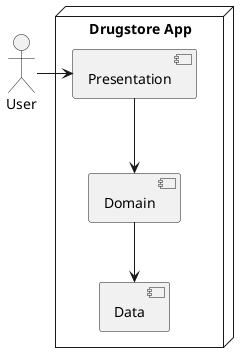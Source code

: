 @startuml
skinparam monochrome true

actor "User" as user

node "Drugstore App" {
    component "Presentation" as ui
    component Domain
    component Data
    ui -down-> Domain
    Domain -down-> Data
}

user -right-> ui

@enduml
